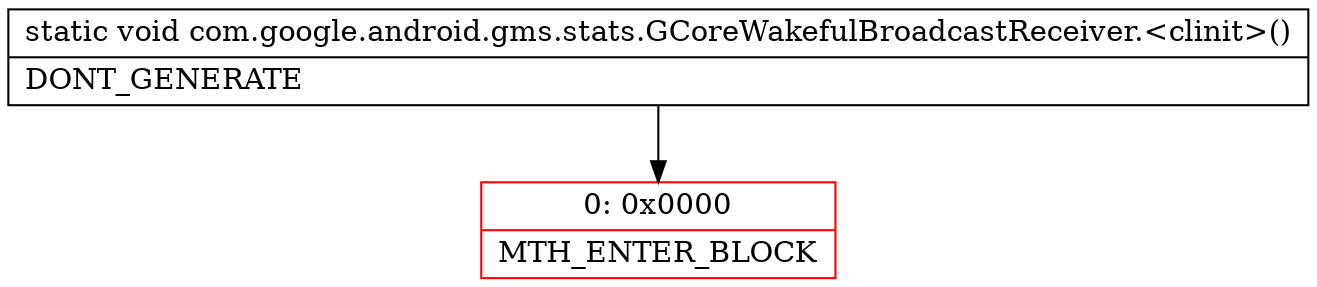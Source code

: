 digraph "CFG forcom.google.android.gms.stats.GCoreWakefulBroadcastReceiver.\<clinit\>()V" {
subgraph cluster_Region_76812116 {
label = "R(0)";
node [shape=record,color=blue];
}
Node_0 [shape=record,color=red,label="{0\:\ 0x0000|MTH_ENTER_BLOCK\l}"];
MethodNode[shape=record,label="{static void com.google.android.gms.stats.GCoreWakefulBroadcastReceiver.\<clinit\>()  | DONT_GENERATE\l}"];
MethodNode -> Node_0;
}

